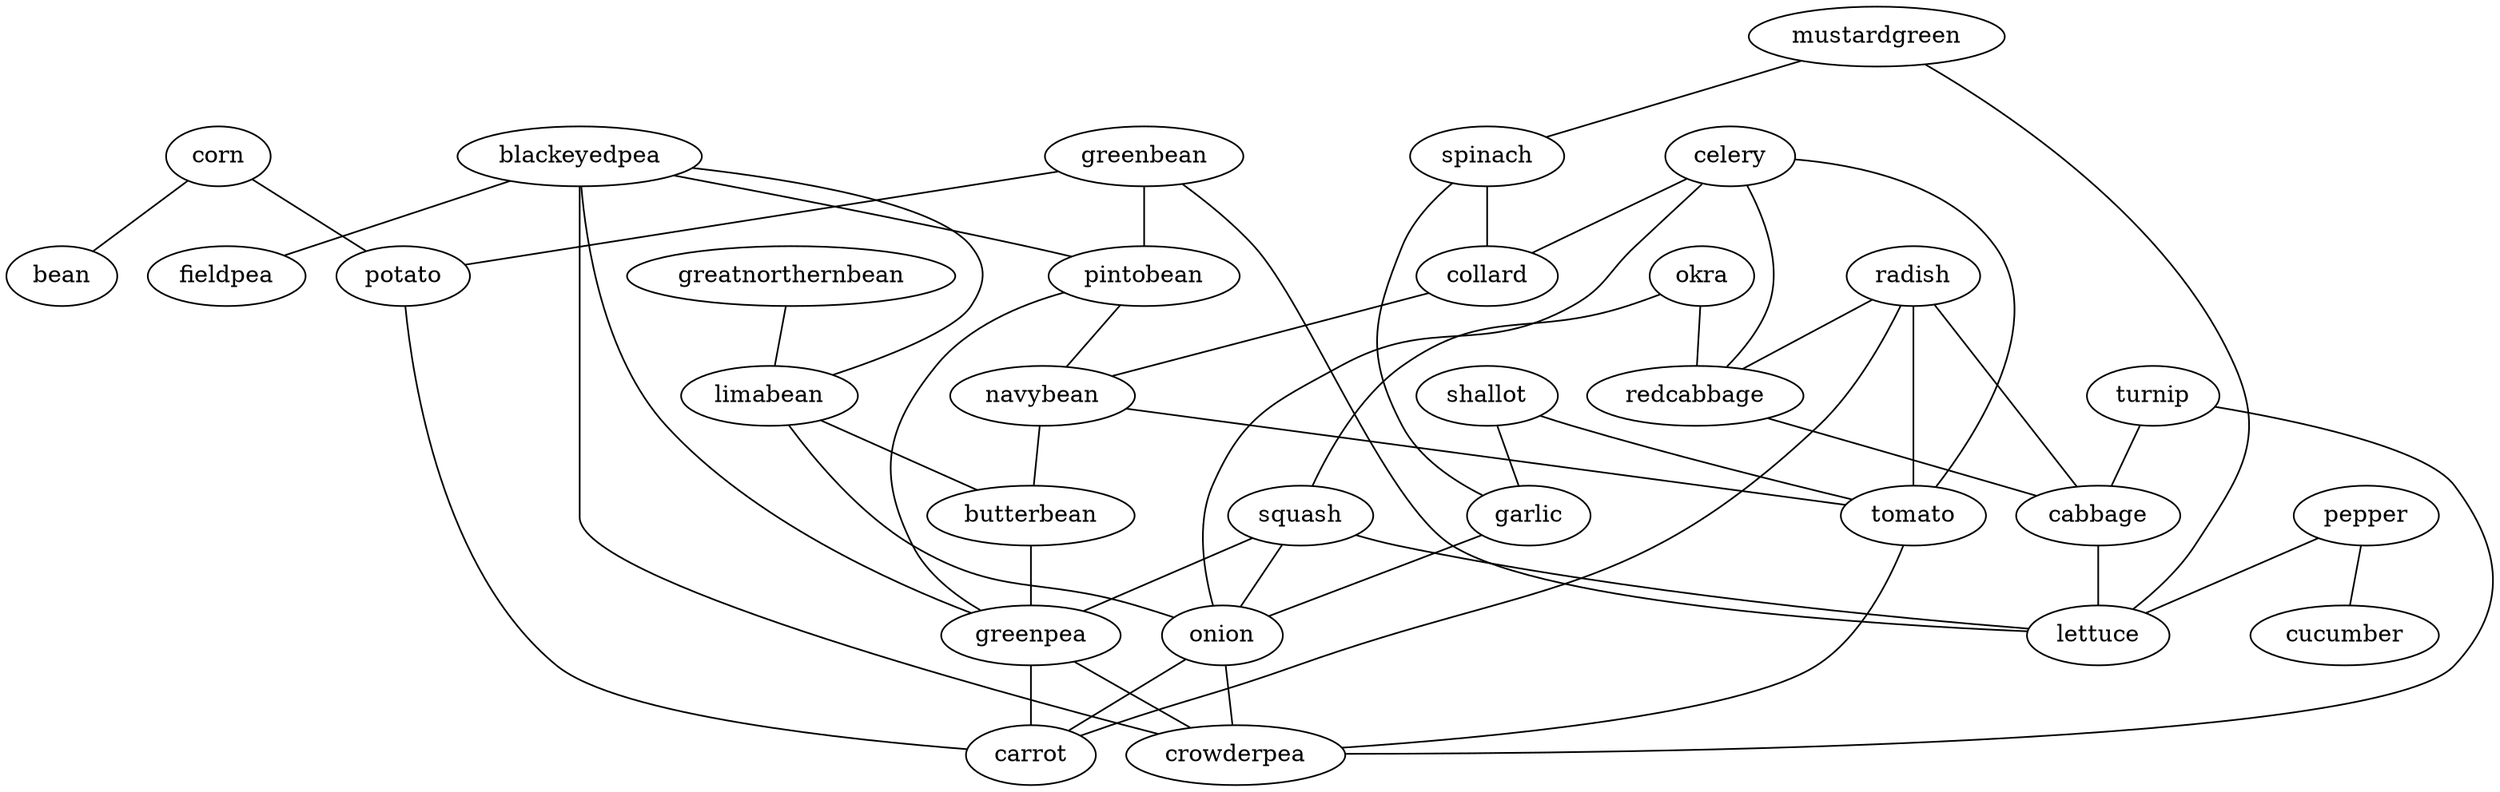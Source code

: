 strict graph G {
radish;
greatnorthernbean;
turnip;
mustardgreen;
okra;
spinach;
blackeyedpea;
greenbean;
limabean;
celery;
collard;
pintobean;
navybean;
fieldpea;
butterbean;
redcabbage;
pepper;
shallot;
corn;
squash;
greenpea;
bean;
garlic;
cabbage;
tomato;
onion;
potato;
crowderpea;
carrot;
cucumber;
lettuce;
radish -- tomato  [weight=1];
radish -- redcabbage  [weight=1];
radish -- carrot  [weight=1];
radish -- cabbage  [weight=1];
greatnorthernbean -- limabean  [weight=1];
turnip -- cabbage  [weight=1];
turnip -- crowderpea  [weight=1];
mustardgreen -- lettuce  [weight=1];
mustardgreen -- spinach  [weight=1];
okra -- redcabbage  [weight=1];
okra -- squash  [weight=1];
spinach -- garlic  [weight=1];
spinach -- collard  [weight=1];
blackeyedpea -- fieldpea  [weight=1];
blackeyedpea -- greenpea  [weight=1];
blackeyedpea -- crowderpea  [weight=1];
blackeyedpea -- pintobean  [weight=1];
blackeyedpea -- limabean  [weight=1];
greenbean -- lettuce  [weight=1];
greenbean -- pintobean  [weight=1];
greenbean -- potato  [weight=1];
limabean -- onion  [weight=1];
limabean -- butterbean  [weight=1];
celery -- tomato  [weight=1];
celery -- collard  [weight=1];
celery -- redcabbage  [weight=1];
celery -- onion  [weight=1];
collard -- navybean  [weight=1];
pintobean -- navybean  [weight=1];
pintobean -- greenpea  [weight=1];
navybean -- tomato  [weight=1];
navybean -- butterbean  [weight=1];
butterbean -- greenpea  [weight=1];
redcabbage -- cabbage  [weight=1];
pepper -- lettuce  [weight=1];
pepper -- cucumber  [weight=1];
shallot -- tomato  [weight=1];
shallot -- garlic  [weight=1];
corn -- bean  [weight=1];
corn -- potato  [weight=1];
squash -- lettuce  [weight=1];
squash -- greenpea  [weight=1];
squash -- onion  [weight=1];
greenpea -- crowderpea  [weight=1];
greenpea -- carrot  [weight=1];
garlic -- onion  [weight=1];
cabbage -- lettuce  [weight=1];
tomato -- crowderpea  [weight=1];
onion -- crowderpea  [weight=1];
onion -- carrot  [weight=1];
potato -- carrot  [weight=1];
}
